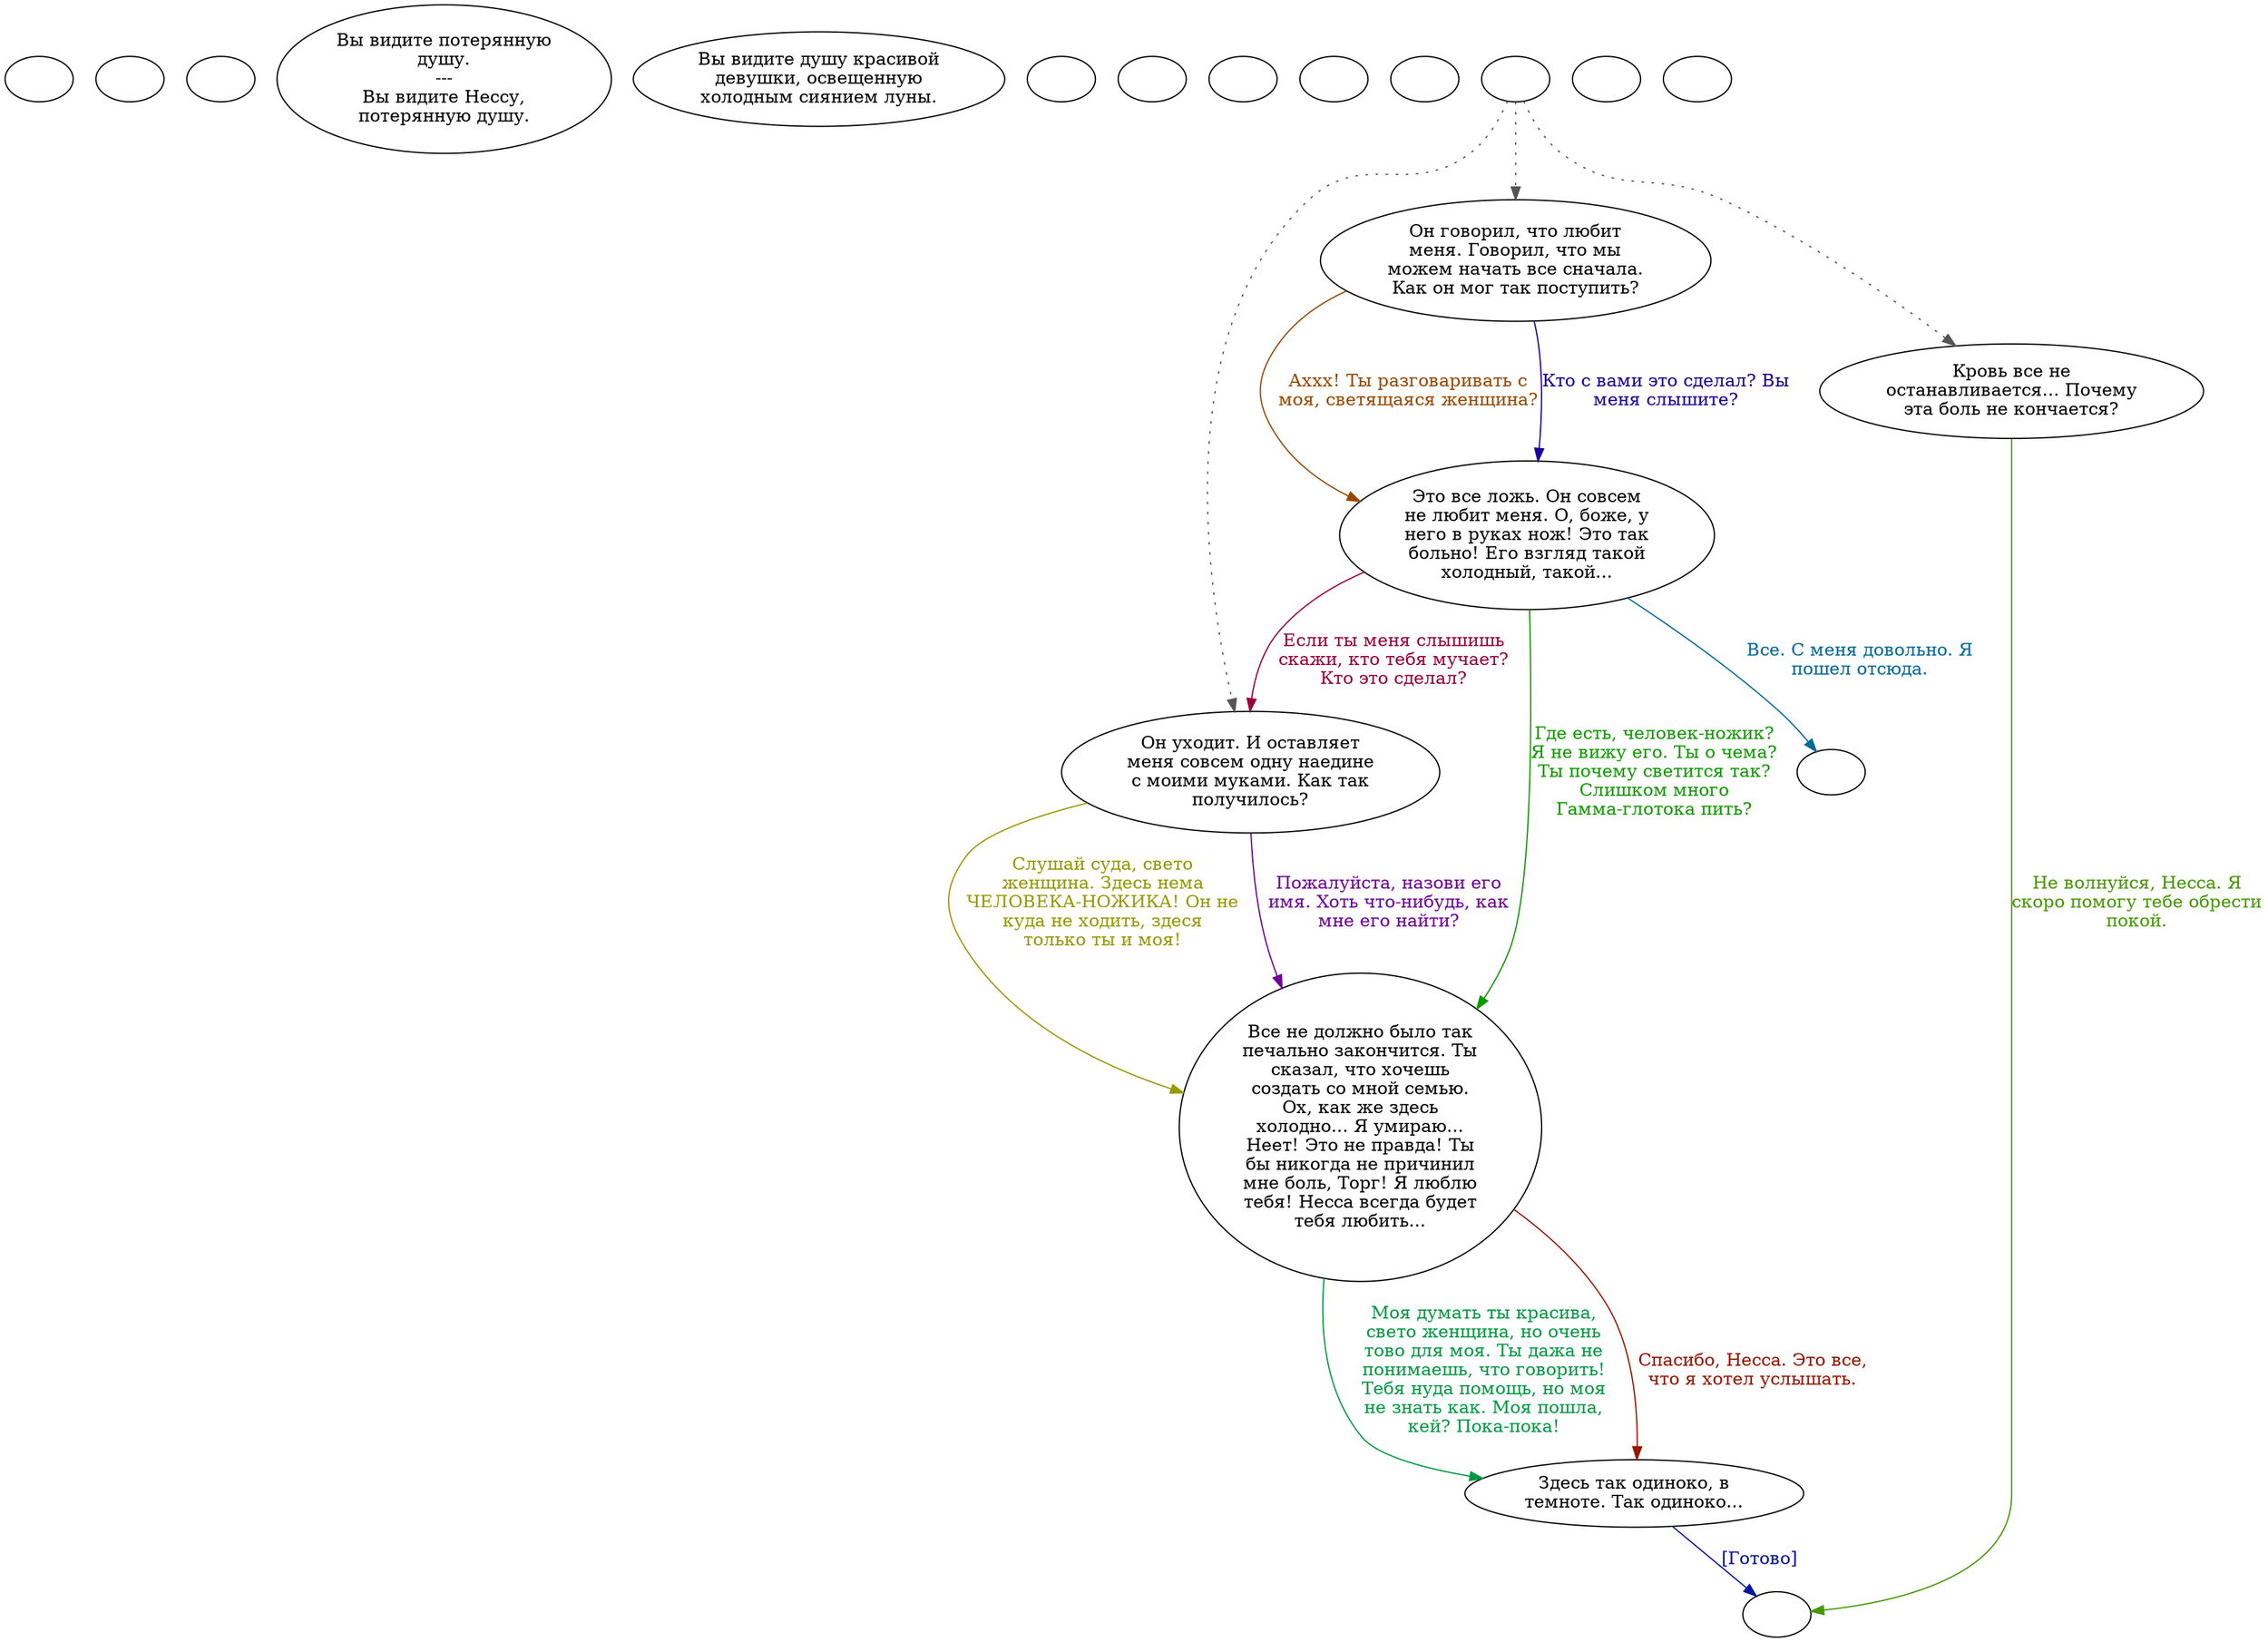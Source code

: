 digraph tribec5 {
  "start" [style=filled       fillcolor="#FFFFFF"       color="#000000"]
  "start" [label=""]
  "critter_p_proc" [style=filled       fillcolor="#FFFFFF"       color="#000000"]
  "critter_p_proc" [label=""]
  "use_p_proc" [style=filled       fillcolor="#FFFFFF"       color="#000000"]
  "use_p_proc" [label=""]
  "look_at_p_proc" [style=filled       fillcolor="#FFFFFF"       color="#000000"]
  "look_at_p_proc" [label="Вы видите потерянную\nдушу.\n---\nВы видите Нессу,\nпотерянную душу."]
  "description_p_proc" [style=filled       fillcolor="#FFFFFF"       color="#000000"]
  "description_p_proc" [label="Вы видите душу красивой\nдевушки, освещенную\nхолодным сиянием луны."]
  "use_skill_on_p_proc" [style=filled       fillcolor="#FFFFFF"       color="#000000"]
  "use_skill_on_p_proc" [label=""]
  "use_obj_on_p_proc" [style=filled       fillcolor="#FFFFFF"       color="#000000"]
  "use_obj_on_p_proc" [label=""]
  "damage_p_proc" [style=filled       fillcolor="#FFFFFF"       color="#000000"]
  "damage_p_proc" [label=""]
  "map_enter_p_proc" [style=filled       fillcolor="#FFFFFF"       color="#000000"]
  "map_enter_p_proc" [label=""]
  "map_update_p_proc" [style=filled       fillcolor="#FFFFFF"       color="#000000"]
  "map_update_p_proc" [label=""]
  "talk_p_proc" [style=filled       fillcolor="#FFFFFF"       color="#000000"]
  "talk_p_proc" -> "Node003" [style=dotted color="#555555"]
  "talk_p_proc" -> "Node001" [style=dotted color="#555555"]
  "talk_p_proc" -> "Node006" [style=dotted color="#555555"]
  "talk_p_proc" [label=""]
  "Node001" [style=filled       fillcolor="#FFFFFF"       color="#000000"]
  "Node001" [label="Он говорил, что любит\nменя. Говорил, что мы\nможем начать все сначала.\nКак он мог так поступить?"]
  "Node001" -> "Node002" [label="Аххх! Ты разговаривать с\nмоя, светящаяся женщина?" color="#994900" fontcolor="#994900"]
  "Node001" -> "Node002" [label="Кто с вами это сделал? Вы\nменя слышите?" color="#1C0099" fontcolor="#1C0099"]
  "Node002" [style=filled       fillcolor="#FFFFFF"       color="#000000"]
  "Node002" [label="Это все ложь. Он совсем\nне любит меня. О, боже, у\nнего в руках нож! Это так\nбольно! Его взгляд такой\nхолодный, такой..."]
  "Node002" -> "Node004" [label="Где есть, человек-ножик?\nЯ не вижу его. Ты о чема?\nТы почему светится так?\nСлишком много\nГамма-глотока пить?" color="#119900" fontcolor="#119900"]
  "Node002" -> "Node003" [label="Если ты меня слышишь\nскажи, кто тебя мучает?\nКто это сделал?" color="#99003D" fontcolor="#99003D"]
  "Node002" -> "Node991" [label="Все. С меня довольно. Я\nпошел отсюда." color="#006A99" fontcolor="#006A99"]
  "Node003" [style=filled       fillcolor="#FFFFFF"       color="#000000"]
  "Node003" [label="Он уходит. И оставляет\nменя совсем одну наедине\nс моими муками. Как так\nполучилось?"]
  "Node003" -> "Node004" [label="Слушай суда, свето\nженщина. Здесь нема\nЧЕЛОВЕКА-НОЖИКА! Он не\nкуда не ходить, здеся\nтолько ты и моя!" color="#979900" fontcolor="#979900"]
  "Node003" -> "Node004" [label="Пожалуйста, назови его\nимя. Хоть что-нибудь, как\nмне его найти?" color="#6F0099" fontcolor="#6F0099"]
  "Node004" [style=filled       fillcolor="#FFFFFF"       color="#000000"]
  "Node004" [label="Все не должно было так\nпечально закончится. Ты\nсказал, что хочешь\nсоздать со мной семью.\nОх, как же здесь\nхолодно... Я умираю...\nНеет! Это не правда! Ты\nбы никогда не причинил\nмне боль, Торг! Я люблю\nтебя! Несса всегда будет\nтебя любить..."]
  "Node004" -> "Node005" [label="Моя думать ты красива,\nсвето женщина, но очень\nтово для моя. Ты дажа не\nпонимаешь, что говорить!\nТебя нуда помощь, но моя\nне знать как. Моя пошла,\nкей? Пока-пока!" color="#009942" fontcolor="#009942"]
  "Node004" -> "Node005" [label="Спасибо, Несса. Это все,\nчто я хотел услышать." color="#991600" fontcolor="#991600"]
  "Node005" [style=filled       fillcolor="#FFFFFF"       color="#000000"]
  "Node005" [label="Здесь так одиноко, в\nтемноте. Так одиноко..."]
  "Node005" -> "Node999" [label="[Готово]" color="#001799" fontcolor="#001799"]
  "Node006" [style=filled       fillcolor="#FFFFFF"       color="#000000"]
  "Node006" [label="Кровь все не\nостанавливается... Почему\nэта боль не кончается?"]
  "Node006" -> "Node999" [label="Не волнуйся, Несса. Я\nскоро помогу тебе обрести\nпокой." color="#449900" fontcolor="#449900"]
  "Node999" [style=filled       fillcolor="#FFFFFF"       color="#000000"]
  "Node999" [label=""]
  "Node991" [style=filled       fillcolor="#FFFFFF"       color="#000000"]
  "Node991" [label=""]
  "timed_event_p_proc" [style=filled       fillcolor="#FFFFFF"       color="#000000"]
  "timed_event_p_proc" [label=""]
  "pickup_p_proc" [style=filled       fillcolor="#FFFFFF"       color="#000000"]
  "pickup_p_proc" [label=""]
}